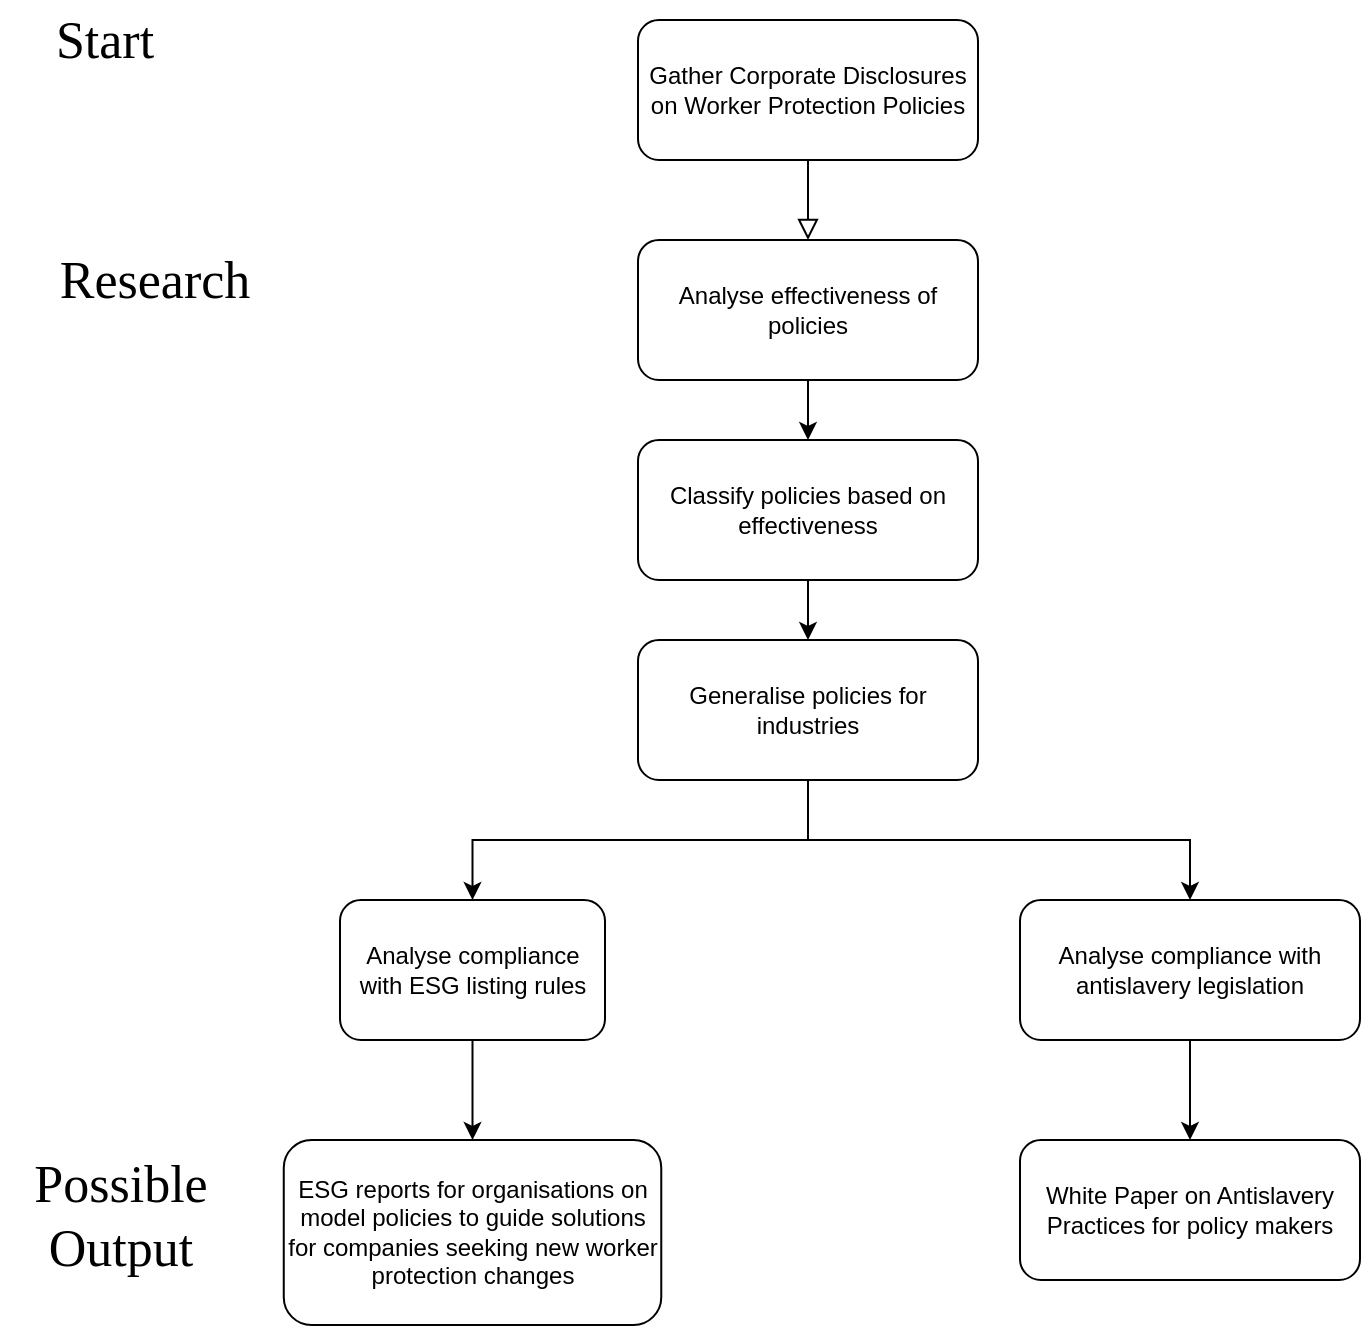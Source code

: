 <mxfile version="14.1.8" type="github">
  <diagram id="C5RBs43oDa-KdzZeNtuy" name="Page-1">
    <mxGraphModel dx="1422" dy="804" grid="1" gridSize="10" guides="1" tooltips="1" connect="1" arrows="1" fold="1" page="1" pageScale="1" pageWidth="827" pageHeight="1169" math="0" shadow="0">
      <root>
        <mxCell id="WIyWlLk6GJQsqaUBKTNV-0" />
        <mxCell id="WIyWlLk6GJQsqaUBKTNV-1" parent="WIyWlLk6GJQsqaUBKTNV-0" />
        <mxCell id="WIyWlLk6GJQsqaUBKTNV-2" value="" style="rounded=0;html=1;jettySize=auto;orthogonalLoop=1;fontSize=11;endArrow=block;endFill=0;endSize=8;strokeWidth=1;shadow=0;labelBackgroundColor=none;edgeStyle=orthogonalEdgeStyle;entryX=0.5;entryY=0;entryDx=0;entryDy=0;" parent="WIyWlLk6GJQsqaUBKTNV-1" source="WIyWlLk6GJQsqaUBKTNV-3" target="5eM2bL5UXYDsiVkOI-E2-2" edge="1">
          <mxGeometry relative="1" as="geometry">
            <mxPoint x="375" y="180" as="targetPoint" />
          </mxGeometry>
        </mxCell>
        <mxCell id="WIyWlLk6GJQsqaUBKTNV-3" value="Gather Corporate Disclosures on Worker Protection Policies" style="rounded=1;whiteSpace=wrap;html=1;fontSize=12;glass=0;strokeWidth=1;shadow=0;" parent="WIyWlLk6GJQsqaUBKTNV-1" vertex="1">
          <mxGeometry x="329" y="50" width="170" height="70" as="geometry" />
        </mxCell>
        <mxCell id="5eM2bL5UXYDsiVkOI-E2-12" style="edgeStyle=orthogonalEdgeStyle;rounded=0;orthogonalLoop=1;jettySize=auto;html=1;exitX=0.5;exitY=1;exitDx=0;exitDy=0;" edge="1" parent="WIyWlLk6GJQsqaUBKTNV-1" source="5eM2bL5UXYDsiVkOI-E2-2" target="5eM2bL5UXYDsiVkOI-E2-3">
          <mxGeometry relative="1" as="geometry" />
        </mxCell>
        <mxCell id="5eM2bL5UXYDsiVkOI-E2-2" value="Analyse effectiveness of policies" style="rounded=1;whiteSpace=wrap;html=1;fontSize=12;glass=0;strokeWidth=1;shadow=0;" vertex="1" parent="WIyWlLk6GJQsqaUBKTNV-1">
          <mxGeometry x="329" y="160" width="170" height="70" as="geometry" />
        </mxCell>
        <mxCell id="5eM2bL5UXYDsiVkOI-E2-13" style="edgeStyle=orthogonalEdgeStyle;rounded=0;orthogonalLoop=1;jettySize=auto;html=1;exitX=0.5;exitY=1;exitDx=0;exitDy=0;entryX=0.5;entryY=0;entryDx=0;entryDy=0;" edge="1" parent="WIyWlLk6GJQsqaUBKTNV-1" source="5eM2bL5UXYDsiVkOI-E2-3" target="5eM2bL5UXYDsiVkOI-E2-4">
          <mxGeometry relative="1" as="geometry" />
        </mxCell>
        <mxCell id="5eM2bL5UXYDsiVkOI-E2-3" value="Classify policies based on effectiveness" style="rounded=1;whiteSpace=wrap;html=1;fontSize=12;glass=0;strokeWidth=1;shadow=0;" vertex="1" parent="WIyWlLk6GJQsqaUBKTNV-1">
          <mxGeometry x="329" y="260" width="170" height="70" as="geometry" />
        </mxCell>
        <mxCell id="5eM2bL5UXYDsiVkOI-E2-14" style="edgeStyle=orthogonalEdgeStyle;rounded=0;orthogonalLoop=1;jettySize=auto;html=1;exitX=0.5;exitY=1;exitDx=0;exitDy=0;" edge="1" parent="WIyWlLk6GJQsqaUBKTNV-1" source="5eM2bL5UXYDsiVkOI-E2-4" target="5eM2bL5UXYDsiVkOI-E2-5">
          <mxGeometry relative="1" as="geometry" />
        </mxCell>
        <mxCell id="5eM2bL5UXYDsiVkOI-E2-15" style="edgeStyle=orthogonalEdgeStyle;rounded=0;orthogonalLoop=1;jettySize=auto;html=1;exitX=0.5;exitY=1;exitDx=0;exitDy=0;entryX=0.5;entryY=0;entryDx=0;entryDy=0;" edge="1" parent="WIyWlLk6GJQsqaUBKTNV-1" source="5eM2bL5UXYDsiVkOI-E2-4" target="5eM2bL5UXYDsiVkOI-E2-11">
          <mxGeometry relative="1" as="geometry" />
        </mxCell>
        <mxCell id="5eM2bL5UXYDsiVkOI-E2-4" value="Generalise policies for industries" style="rounded=1;whiteSpace=wrap;html=1;fontSize=12;glass=0;strokeWidth=1;shadow=0;" vertex="1" parent="WIyWlLk6GJQsqaUBKTNV-1">
          <mxGeometry x="329" y="360" width="170" height="70" as="geometry" />
        </mxCell>
        <mxCell id="5eM2bL5UXYDsiVkOI-E2-17" style="edgeStyle=orthogonalEdgeStyle;rounded=0;orthogonalLoop=1;jettySize=auto;html=1;exitX=0.5;exitY=1;exitDx=0;exitDy=0;entryX=0.5;entryY=0;entryDx=0;entryDy=0;" edge="1" parent="WIyWlLk6GJQsqaUBKTNV-1" source="5eM2bL5UXYDsiVkOI-E2-5" target="5eM2bL5UXYDsiVkOI-E2-7">
          <mxGeometry relative="1" as="geometry" />
        </mxCell>
        <mxCell id="5eM2bL5UXYDsiVkOI-E2-5" value="Analyse compliance with ESG listing rules" style="rounded=1;whiteSpace=wrap;html=1;fontSize=12;glass=0;strokeWidth=1;shadow=0;" vertex="1" parent="WIyWlLk6GJQsqaUBKTNV-1">
          <mxGeometry x="180" y="490" width="132.5" height="70" as="geometry" />
        </mxCell>
        <mxCell id="5eM2bL5UXYDsiVkOI-E2-7" value="ESG reports for organisations on model policies to guide solutions for companies seeking new worker protection changes" style="rounded=1;whiteSpace=wrap;html=1;fontSize=12;glass=0;strokeWidth=1;shadow=0;" vertex="1" parent="WIyWlLk6GJQsqaUBKTNV-1">
          <mxGeometry x="151.88" y="610" width="188.75" height="92.5" as="geometry" />
        </mxCell>
        <mxCell id="5eM2bL5UXYDsiVkOI-E2-8" value="White Paper on Antislavery Practices for policy makers" style="rounded=1;whiteSpace=wrap;html=1;fontSize=12;glass=0;strokeWidth=1;shadow=0;" vertex="1" parent="WIyWlLk6GJQsqaUBKTNV-1">
          <mxGeometry x="520" y="610" width="170" height="70" as="geometry" />
        </mxCell>
        <mxCell id="5eM2bL5UXYDsiVkOI-E2-16" style="edgeStyle=orthogonalEdgeStyle;rounded=0;orthogonalLoop=1;jettySize=auto;html=1;exitX=0.5;exitY=1;exitDx=0;exitDy=0;entryX=0.5;entryY=0;entryDx=0;entryDy=0;" edge="1" parent="WIyWlLk6GJQsqaUBKTNV-1" source="5eM2bL5UXYDsiVkOI-E2-11" target="5eM2bL5UXYDsiVkOI-E2-8">
          <mxGeometry relative="1" as="geometry" />
        </mxCell>
        <mxCell id="5eM2bL5UXYDsiVkOI-E2-11" value="Analyse compliance with antislavery legislation" style="rounded=1;whiteSpace=wrap;html=1;fontSize=12;glass=0;strokeWidth=1;shadow=0;" vertex="1" parent="WIyWlLk6GJQsqaUBKTNV-1">
          <mxGeometry x="520" y="490" width="170" height="70" as="geometry" />
        </mxCell>
        <mxCell id="5eM2bL5UXYDsiVkOI-E2-18" value="Start" style="text;html=1;align=center;verticalAlign=middle;resizable=0;points=[];autosize=1;fontFamily=Verdana;fontSize=26;" vertex="1" parent="WIyWlLk6GJQsqaUBKTNV-1">
          <mxGeometry x="21.88" y="40" width="80" height="40" as="geometry" />
        </mxCell>
        <mxCell id="5eM2bL5UXYDsiVkOI-E2-19" value="Research" style="text;html=1;align=center;verticalAlign=middle;resizable=0;points=[];autosize=1;fontFamily=Verdana;fontSize=26;" vertex="1" parent="WIyWlLk6GJQsqaUBKTNV-1">
          <mxGeometry x="21.88" y="160" width="130" height="40" as="geometry" />
        </mxCell>
        <mxCell id="5eM2bL5UXYDsiVkOI-E2-20" value="Possible &lt;br&gt;Output" style="text;html=1;align=center;verticalAlign=middle;resizable=0;points=[];autosize=1;fontFamily=Verdana;fontSize=26;" vertex="1" parent="WIyWlLk6GJQsqaUBKTNV-1">
          <mxGeometry x="10" y="612.5" width="120" height="70" as="geometry" />
        </mxCell>
      </root>
    </mxGraphModel>
  </diagram>
</mxfile>
